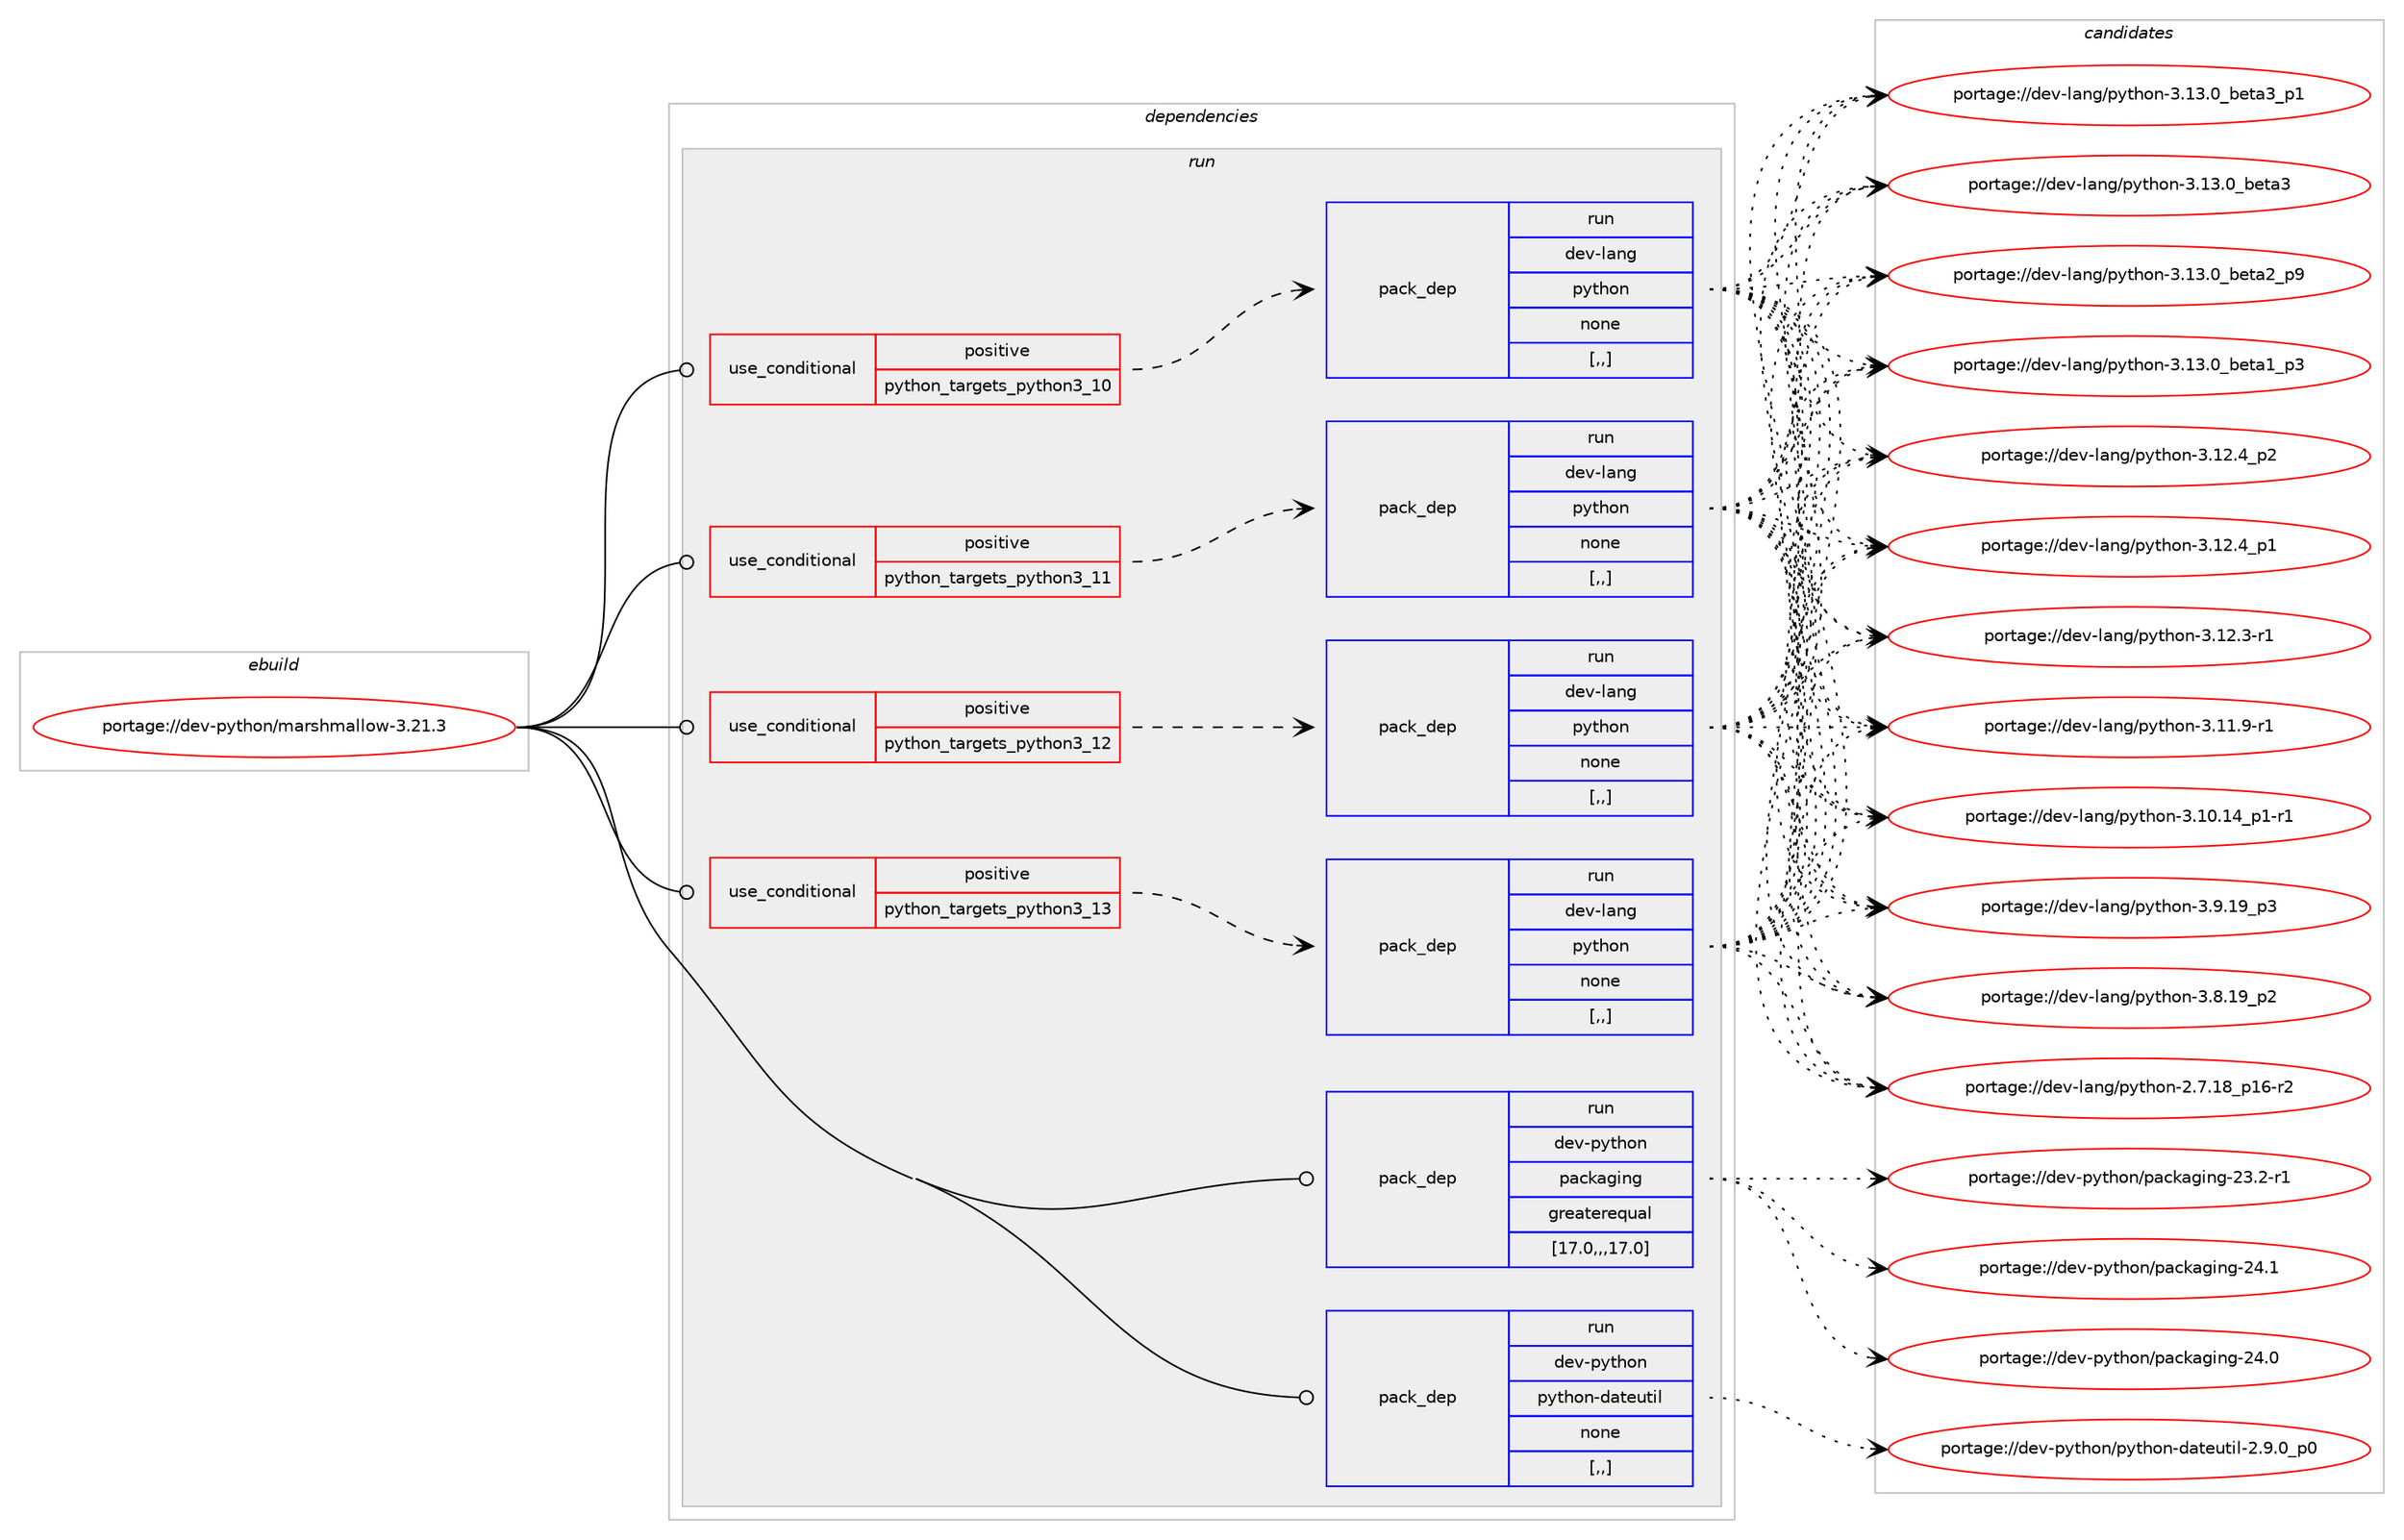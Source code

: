 digraph prolog {

# *************
# Graph options
# *************

newrank=true;
concentrate=true;
compound=true;
graph [rankdir=LR,fontname=Helvetica,fontsize=10,ranksep=1.5];#, ranksep=2.5, nodesep=0.2];
edge  [arrowhead=vee];
node  [fontname=Helvetica,fontsize=10];

# **********
# The ebuild
# **********

subgraph cluster_leftcol {
color=gray;
label=<<i>ebuild</i>>;
id [label="portage://dev-python/marshmallow-3.21.3", color=red, width=4, href="../dev-python/marshmallow-3.21.3.svg"];
}

# ****************
# The dependencies
# ****************

subgraph cluster_midcol {
color=gray;
label=<<i>dependencies</i>>;
subgraph cluster_compile {
fillcolor="#eeeeee";
style=filled;
label=<<i>compile</i>>;
}
subgraph cluster_compileandrun {
fillcolor="#eeeeee";
style=filled;
label=<<i>compile and run</i>>;
}
subgraph cluster_run {
fillcolor="#eeeeee";
style=filled;
label=<<i>run</i>>;
subgraph cond34548 {
dependency150464 [label=<<TABLE BORDER="0" CELLBORDER="1" CELLSPACING="0" CELLPADDING="4"><TR><TD ROWSPAN="3" CELLPADDING="10">use_conditional</TD></TR><TR><TD>positive</TD></TR><TR><TD>python_targets_python3_10</TD></TR></TABLE>>, shape=none, color=red];
subgraph pack114667 {
dependency150465 [label=<<TABLE BORDER="0" CELLBORDER="1" CELLSPACING="0" CELLPADDING="4" WIDTH="220"><TR><TD ROWSPAN="6" CELLPADDING="30">pack_dep</TD></TR><TR><TD WIDTH="110">run</TD></TR><TR><TD>dev-lang</TD></TR><TR><TD>python</TD></TR><TR><TD>none</TD></TR><TR><TD>[,,]</TD></TR></TABLE>>, shape=none, color=blue];
}
dependency150464:e -> dependency150465:w [weight=20,style="dashed",arrowhead="vee"];
}
id:e -> dependency150464:w [weight=20,style="solid",arrowhead="odot"];
subgraph cond34549 {
dependency150466 [label=<<TABLE BORDER="0" CELLBORDER="1" CELLSPACING="0" CELLPADDING="4"><TR><TD ROWSPAN="3" CELLPADDING="10">use_conditional</TD></TR><TR><TD>positive</TD></TR><TR><TD>python_targets_python3_11</TD></TR></TABLE>>, shape=none, color=red];
subgraph pack114668 {
dependency150467 [label=<<TABLE BORDER="0" CELLBORDER="1" CELLSPACING="0" CELLPADDING="4" WIDTH="220"><TR><TD ROWSPAN="6" CELLPADDING="30">pack_dep</TD></TR><TR><TD WIDTH="110">run</TD></TR><TR><TD>dev-lang</TD></TR><TR><TD>python</TD></TR><TR><TD>none</TD></TR><TR><TD>[,,]</TD></TR></TABLE>>, shape=none, color=blue];
}
dependency150466:e -> dependency150467:w [weight=20,style="dashed",arrowhead="vee"];
}
id:e -> dependency150466:w [weight=20,style="solid",arrowhead="odot"];
subgraph cond34550 {
dependency150468 [label=<<TABLE BORDER="0" CELLBORDER="1" CELLSPACING="0" CELLPADDING="4"><TR><TD ROWSPAN="3" CELLPADDING="10">use_conditional</TD></TR><TR><TD>positive</TD></TR><TR><TD>python_targets_python3_12</TD></TR></TABLE>>, shape=none, color=red];
subgraph pack114669 {
dependency150469 [label=<<TABLE BORDER="0" CELLBORDER="1" CELLSPACING="0" CELLPADDING="4" WIDTH="220"><TR><TD ROWSPAN="6" CELLPADDING="30">pack_dep</TD></TR><TR><TD WIDTH="110">run</TD></TR><TR><TD>dev-lang</TD></TR><TR><TD>python</TD></TR><TR><TD>none</TD></TR><TR><TD>[,,]</TD></TR></TABLE>>, shape=none, color=blue];
}
dependency150468:e -> dependency150469:w [weight=20,style="dashed",arrowhead="vee"];
}
id:e -> dependency150468:w [weight=20,style="solid",arrowhead="odot"];
subgraph cond34551 {
dependency150470 [label=<<TABLE BORDER="0" CELLBORDER="1" CELLSPACING="0" CELLPADDING="4"><TR><TD ROWSPAN="3" CELLPADDING="10">use_conditional</TD></TR><TR><TD>positive</TD></TR><TR><TD>python_targets_python3_13</TD></TR></TABLE>>, shape=none, color=red];
subgraph pack114670 {
dependency150471 [label=<<TABLE BORDER="0" CELLBORDER="1" CELLSPACING="0" CELLPADDING="4" WIDTH="220"><TR><TD ROWSPAN="6" CELLPADDING="30">pack_dep</TD></TR><TR><TD WIDTH="110">run</TD></TR><TR><TD>dev-lang</TD></TR><TR><TD>python</TD></TR><TR><TD>none</TD></TR><TR><TD>[,,]</TD></TR></TABLE>>, shape=none, color=blue];
}
dependency150470:e -> dependency150471:w [weight=20,style="dashed",arrowhead="vee"];
}
id:e -> dependency150470:w [weight=20,style="solid",arrowhead="odot"];
subgraph pack114671 {
dependency150472 [label=<<TABLE BORDER="0" CELLBORDER="1" CELLSPACING="0" CELLPADDING="4" WIDTH="220"><TR><TD ROWSPAN="6" CELLPADDING="30">pack_dep</TD></TR><TR><TD WIDTH="110">run</TD></TR><TR><TD>dev-python</TD></TR><TR><TD>packaging</TD></TR><TR><TD>greaterequal</TD></TR><TR><TD>[17.0,,,17.0]</TD></TR></TABLE>>, shape=none, color=blue];
}
id:e -> dependency150472:w [weight=20,style="solid",arrowhead="odot"];
subgraph pack114672 {
dependency150473 [label=<<TABLE BORDER="0" CELLBORDER="1" CELLSPACING="0" CELLPADDING="4" WIDTH="220"><TR><TD ROWSPAN="6" CELLPADDING="30">pack_dep</TD></TR><TR><TD WIDTH="110">run</TD></TR><TR><TD>dev-python</TD></TR><TR><TD>python-dateutil</TD></TR><TR><TD>none</TD></TR><TR><TD>[,,]</TD></TR></TABLE>>, shape=none, color=blue];
}
id:e -> dependency150473:w [weight=20,style="solid",arrowhead="odot"];
}
}

# **************
# The candidates
# **************

subgraph cluster_choices {
rank=same;
color=gray;
label=<<i>candidates</i>>;

subgraph choice114667 {
color=black;
nodesep=1;
choice10010111845108971101034711212111610411111045514649514648959810111697519511249 [label="portage://dev-lang/python-3.13.0_beta3_p1", color=red, width=4,href="../dev-lang/python-3.13.0_beta3_p1.svg"];
choice1001011184510897110103471121211161041111104551464951464895981011169751 [label="portage://dev-lang/python-3.13.0_beta3", color=red, width=4,href="../dev-lang/python-3.13.0_beta3.svg"];
choice10010111845108971101034711212111610411111045514649514648959810111697509511257 [label="portage://dev-lang/python-3.13.0_beta2_p9", color=red, width=4,href="../dev-lang/python-3.13.0_beta2_p9.svg"];
choice10010111845108971101034711212111610411111045514649514648959810111697499511251 [label="portage://dev-lang/python-3.13.0_beta1_p3", color=red, width=4,href="../dev-lang/python-3.13.0_beta1_p3.svg"];
choice100101118451089711010347112121116104111110455146495046529511250 [label="portage://dev-lang/python-3.12.4_p2", color=red, width=4,href="../dev-lang/python-3.12.4_p2.svg"];
choice100101118451089711010347112121116104111110455146495046529511249 [label="portage://dev-lang/python-3.12.4_p1", color=red, width=4,href="../dev-lang/python-3.12.4_p1.svg"];
choice100101118451089711010347112121116104111110455146495046514511449 [label="portage://dev-lang/python-3.12.3-r1", color=red, width=4,href="../dev-lang/python-3.12.3-r1.svg"];
choice100101118451089711010347112121116104111110455146494946574511449 [label="portage://dev-lang/python-3.11.9-r1", color=red, width=4,href="../dev-lang/python-3.11.9-r1.svg"];
choice100101118451089711010347112121116104111110455146494846495295112494511449 [label="portage://dev-lang/python-3.10.14_p1-r1", color=red, width=4,href="../dev-lang/python-3.10.14_p1-r1.svg"];
choice100101118451089711010347112121116104111110455146574649579511251 [label="portage://dev-lang/python-3.9.19_p3", color=red, width=4,href="../dev-lang/python-3.9.19_p3.svg"];
choice100101118451089711010347112121116104111110455146564649579511250 [label="portage://dev-lang/python-3.8.19_p2", color=red, width=4,href="../dev-lang/python-3.8.19_p2.svg"];
choice100101118451089711010347112121116104111110455046554649569511249544511450 [label="portage://dev-lang/python-2.7.18_p16-r2", color=red, width=4,href="../dev-lang/python-2.7.18_p16-r2.svg"];
dependency150465:e -> choice10010111845108971101034711212111610411111045514649514648959810111697519511249:w [style=dotted,weight="100"];
dependency150465:e -> choice1001011184510897110103471121211161041111104551464951464895981011169751:w [style=dotted,weight="100"];
dependency150465:e -> choice10010111845108971101034711212111610411111045514649514648959810111697509511257:w [style=dotted,weight="100"];
dependency150465:e -> choice10010111845108971101034711212111610411111045514649514648959810111697499511251:w [style=dotted,weight="100"];
dependency150465:e -> choice100101118451089711010347112121116104111110455146495046529511250:w [style=dotted,weight="100"];
dependency150465:e -> choice100101118451089711010347112121116104111110455146495046529511249:w [style=dotted,weight="100"];
dependency150465:e -> choice100101118451089711010347112121116104111110455146495046514511449:w [style=dotted,weight="100"];
dependency150465:e -> choice100101118451089711010347112121116104111110455146494946574511449:w [style=dotted,weight="100"];
dependency150465:e -> choice100101118451089711010347112121116104111110455146494846495295112494511449:w [style=dotted,weight="100"];
dependency150465:e -> choice100101118451089711010347112121116104111110455146574649579511251:w [style=dotted,weight="100"];
dependency150465:e -> choice100101118451089711010347112121116104111110455146564649579511250:w [style=dotted,weight="100"];
dependency150465:e -> choice100101118451089711010347112121116104111110455046554649569511249544511450:w [style=dotted,weight="100"];
}
subgraph choice114668 {
color=black;
nodesep=1;
choice10010111845108971101034711212111610411111045514649514648959810111697519511249 [label="portage://dev-lang/python-3.13.0_beta3_p1", color=red, width=4,href="../dev-lang/python-3.13.0_beta3_p1.svg"];
choice1001011184510897110103471121211161041111104551464951464895981011169751 [label="portage://dev-lang/python-3.13.0_beta3", color=red, width=4,href="../dev-lang/python-3.13.0_beta3.svg"];
choice10010111845108971101034711212111610411111045514649514648959810111697509511257 [label="portage://dev-lang/python-3.13.0_beta2_p9", color=red, width=4,href="../dev-lang/python-3.13.0_beta2_p9.svg"];
choice10010111845108971101034711212111610411111045514649514648959810111697499511251 [label="portage://dev-lang/python-3.13.0_beta1_p3", color=red, width=4,href="../dev-lang/python-3.13.0_beta1_p3.svg"];
choice100101118451089711010347112121116104111110455146495046529511250 [label="portage://dev-lang/python-3.12.4_p2", color=red, width=4,href="../dev-lang/python-3.12.4_p2.svg"];
choice100101118451089711010347112121116104111110455146495046529511249 [label="portage://dev-lang/python-3.12.4_p1", color=red, width=4,href="../dev-lang/python-3.12.4_p1.svg"];
choice100101118451089711010347112121116104111110455146495046514511449 [label="portage://dev-lang/python-3.12.3-r1", color=red, width=4,href="../dev-lang/python-3.12.3-r1.svg"];
choice100101118451089711010347112121116104111110455146494946574511449 [label="portage://dev-lang/python-3.11.9-r1", color=red, width=4,href="../dev-lang/python-3.11.9-r1.svg"];
choice100101118451089711010347112121116104111110455146494846495295112494511449 [label="portage://dev-lang/python-3.10.14_p1-r1", color=red, width=4,href="../dev-lang/python-3.10.14_p1-r1.svg"];
choice100101118451089711010347112121116104111110455146574649579511251 [label="portage://dev-lang/python-3.9.19_p3", color=red, width=4,href="../dev-lang/python-3.9.19_p3.svg"];
choice100101118451089711010347112121116104111110455146564649579511250 [label="portage://dev-lang/python-3.8.19_p2", color=red, width=4,href="../dev-lang/python-3.8.19_p2.svg"];
choice100101118451089711010347112121116104111110455046554649569511249544511450 [label="portage://dev-lang/python-2.7.18_p16-r2", color=red, width=4,href="../dev-lang/python-2.7.18_p16-r2.svg"];
dependency150467:e -> choice10010111845108971101034711212111610411111045514649514648959810111697519511249:w [style=dotted,weight="100"];
dependency150467:e -> choice1001011184510897110103471121211161041111104551464951464895981011169751:w [style=dotted,weight="100"];
dependency150467:e -> choice10010111845108971101034711212111610411111045514649514648959810111697509511257:w [style=dotted,weight="100"];
dependency150467:e -> choice10010111845108971101034711212111610411111045514649514648959810111697499511251:w [style=dotted,weight="100"];
dependency150467:e -> choice100101118451089711010347112121116104111110455146495046529511250:w [style=dotted,weight="100"];
dependency150467:e -> choice100101118451089711010347112121116104111110455146495046529511249:w [style=dotted,weight="100"];
dependency150467:e -> choice100101118451089711010347112121116104111110455146495046514511449:w [style=dotted,weight="100"];
dependency150467:e -> choice100101118451089711010347112121116104111110455146494946574511449:w [style=dotted,weight="100"];
dependency150467:e -> choice100101118451089711010347112121116104111110455146494846495295112494511449:w [style=dotted,weight="100"];
dependency150467:e -> choice100101118451089711010347112121116104111110455146574649579511251:w [style=dotted,weight="100"];
dependency150467:e -> choice100101118451089711010347112121116104111110455146564649579511250:w [style=dotted,weight="100"];
dependency150467:e -> choice100101118451089711010347112121116104111110455046554649569511249544511450:w [style=dotted,weight="100"];
}
subgraph choice114669 {
color=black;
nodesep=1;
choice10010111845108971101034711212111610411111045514649514648959810111697519511249 [label="portage://dev-lang/python-3.13.0_beta3_p1", color=red, width=4,href="../dev-lang/python-3.13.0_beta3_p1.svg"];
choice1001011184510897110103471121211161041111104551464951464895981011169751 [label="portage://dev-lang/python-3.13.0_beta3", color=red, width=4,href="../dev-lang/python-3.13.0_beta3.svg"];
choice10010111845108971101034711212111610411111045514649514648959810111697509511257 [label="portage://dev-lang/python-3.13.0_beta2_p9", color=red, width=4,href="../dev-lang/python-3.13.0_beta2_p9.svg"];
choice10010111845108971101034711212111610411111045514649514648959810111697499511251 [label="portage://dev-lang/python-3.13.0_beta1_p3", color=red, width=4,href="../dev-lang/python-3.13.0_beta1_p3.svg"];
choice100101118451089711010347112121116104111110455146495046529511250 [label="portage://dev-lang/python-3.12.4_p2", color=red, width=4,href="../dev-lang/python-3.12.4_p2.svg"];
choice100101118451089711010347112121116104111110455146495046529511249 [label="portage://dev-lang/python-3.12.4_p1", color=red, width=4,href="../dev-lang/python-3.12.4_p1.svg"];
choice100101118451089711010347112121116104111110455146495046514511449 [label="portage://dev-lang/python-3.12.3-r1", color=red, width=4,href="../dev-lang/python-3.12.3-r1.svg"];
choice100101118451089711010347112121116104111110455146494946574511449 [label="portage://dev-lang/python-3.11.9-r1", color=red, width=4,href="../dev-lang/python-3.11.9-r1.svg"];
choice100101118451089711010347112121116104111110455146494846495295112494511449 [label="portage://dev-lang/python-3.10.14_p1-r1", color=red, width=4,href="../dev-lang/python-3.10.14_p1-r1.svg"];
choice100101118451089711010347112121116104111110455146574649579511251 [label="portage://dev-lang/python-3.9.19_p3", color=red, width=4,href="../dev-lang/python-3.9.19_p3.svg"];
choice100101118451089711010347112121116104111110455146564649579511250 [label="portage://dev-lang/python-3.8.19_p2", color=red, width=4,href="../dev-lang/python-3.8.19_p2.svg"];
choice100101118451089711010347112121116104111110455046554649569511249544511450 [label="portage://dev-lang/python-2.7.18_p16-r2", color=red, width=4,href="../dev-lang/python-2.7.18_p16-r2.svg"];
dependency150469:e -> choice10010111845108971101034711212111610411111045514649514648959810111697519511249:w [style=dotted,weight="100"];
dependency150469:e -> choice1001011184510897110103471121211161041111104551464951464895981011169751:w [style=dotted,weight="100"];
dependency150469:e -> choice10010111845108971101034711212111610411111045514649514648959810111697509511257:w [style=dotted,weight="100"];
dependency150469:e -> choice10010111845108971101034711212111610411111045514649514648959810111697499511251:w [style=dotted,weight="100"];
dependency150469:e -> choice100101118451089711010347112121116104111110455146495046529511250:w [style=dotted,weight="100"];
dependency150469:e -> choice100101118451089711010347112121116104111110455146495046529511249:w [style=dotted,weight="100"];
dependency150469:e -> choice100101118451089711010347112121116104111110455146495046514511449:w [style=dotted,weight="100"];
dependency150469:e -> choice100101118451089711010347112121116104111110455146494946574511449:w [style=dotted,weight="100"];
dependency150469:e -> choice100101118451089711010347112121116104111110455146494846495295112494511449:w [style=dotted,weight="100"];
dependency150469:e -> choice100101118451089711010347112121116104111110455146574649579511251:w [style=dotted,weight="100"];
dependency150469:e -> choice100101118451089711010347112121116104111110455146564649579511250:w [style=dotted,weight="100"];
dependency150469:e -> choice100101118451089711010347112121116104111110455046554649569511249544511450:w [style=dotted,weight="100"];
}
subgraph choice114670 {
color=black;
nodesep=1;
choice10010111845108971101034711212111610411111045514649514648959810111697519511249 [label="portage://dev-lang/python-3.13.0_beta3_p1", color=red, width=4,href="../dev-lang/python-3.13.0_beta3_p1.svg"];
choice1001011184510897110103471121211161041111104551464951464895981011169751 [label="portage://dev-lang/python-3.13.0_beta3", color=red, width=4,href="../dev-lang/python-3.13.0_beta3.svg"];
choice10010111845108971101034711212111610411111045514649514648959810111697509511257 [label="portage://dev-lang/python-3.13.0_beta2_p9", color=red, width=4,href="../dev-lang/python-3.13.0_beta2_p9.svg"];
choice10010111845108971101034711212111610411111045514649514648959810111697499511251 [label="portage://dev-lang/python-3.13.0_beta1_p3", color=red, width=4,href="../dev-lang/python-3.13.0_beta1_p3.svg"];
choice100101118451089711010347112121116104111110455146495046529511250 [label="portage://dev-lang/python-3.12.4_p2", color=red, width=4,href="../dev-lang/python-3.12.4_p2.svg"];
choice100101118451089711010347112121116104111110455146495046529511249 [label="portage://dev-lang/python-3.12.4_p1", color=red, width=4,href="../dev-lang/python-3.12.4_p1.svg"];
choice100101118451089711010347112121116104111110455146495046514511449 [label="portage://dev-lang/python-3.12.3-r1", color=red, width=4,href="../dev-lang/python-3.12.3-r1.svg"];
choice100101118451089711010347112121116104111110455146494946574511449 [label="portage://dev-lang/python-3.11.9-r1", color=red, width=4,href="../dev-lang/python-3.11.9-r1.svg"];
choice100101118451089711010347112121116104111110455146494846495295112494511449 [label="portage://dev-lang/python-3.10.14_p1-r1", color=red, width=4,href="../dev-lang/python-3.10.14_p1-r1.svg"];
choice100101118451089711010347112121116104111110455146574649579511251 [label="portage://dev-lang/python-3.9.19_p3", color=red, width=4,href="../dev-lang/python-3.9.19_p3.svg"];
choice100101118451089711010347112121116104111110455146564649579511250 [label="portage://dev-lang/python-3.8.19_p2", color=red, width=4,href="../dev-lang/python-3.8.19_p2.svg"];
choice100101118451089711010347112121116104111110455046554649569511249544511450 [label="portage://dev-lang/python-2.7.18_p16-r2", color=red, width=4,href="../dev-lang/python-2.7.18_p16-r2.svg"];
dependency150471:e -> choice10010111845108971101034711212111610411111045514649514648959810111697519511249:w [style=dotted,weight="100"];
dependency150471:e -> choice1001011184510897110103471121211161041111104551464951464895981011169751:w [style=dotted,weight="100"];
dependency150471:e -> choice10010111845108971101034711212111610411111045514649514648959810111697509511257:w [style=dotted,weight="100"];
dependency150471:e -> choice10010111845108971101034711212111610411111045514649514648959810111697499511251:w [style=dotted,weight="100"];
dependency150471:e -> choice100101118451089711010347112121116104111110455146495046529511250:w [style=dotted,weight="100"];
dependency150471:e -> choice100101118451089711010347112121116104111110455146495046529511249:w [style=dotted,weight="100"];
dependency150471:e -> choice100101118451089711010347112121116104111110455146495046514511449:w [style=dotted,weight="100"];
dependency150471:e -> choice100101118451089711010347112121116104111110455146494946574511449:w [style=dotted,weight="100"];
dependency150471:e -> choice100101118451089711010347112121116104111110455146494846495295112494511449:w [style=dotted,weight="100"];
dependency150471:e -> choice100101118451089711010347112121116104111110455146574649579511251:w [style=dotted,weight="100"];
dependency150471:e -> choice100101118451089711010347112121116104111110455146564649579511250:w [style=dotted,weight="100"];
dependency150471:e -> choice100101118451089711010347112121116104111110455046554649569511249544511450:w [style=dotted,weight="100"];
}
subgraph choice114671 {
color=black;
nodesep=1;
choice10010111845112121116104111110471129799107971031051101034550524649 [label="portage://dev-python/packaging-24.1", color=red, width=4,href="../dev-python/packaging-24.1.svg"];
choice10010111845112121116104111110471129799107971031051101034550524648 [label="portage://dev-python/packaging-24.0", color=red, width=4,href="../dev-python/packaging-24.0.svg"];
choice100101118451121211161041111104711297991079710310511010345505146504511449 [label="portage://dev-python/packaging-23.2-r1", color=red, width=4,href="../dev-python/packaging-23.2-r1.svg"];
dependency150472:e -> choice10010111845112121116104111110471129799107971031051101034550524649:w [style=dotted,weight="100"];
dependency150472:e -> choice10010111845112121116104111110471129799107971031051101034550524648:w [style=dotted,weight="100"];
dependency150472:e -> choice100101118451121211161041111104711297991079710310511010345505146504511449:w [style=dotted,weight="100"];
}
subgraph choice114672 {
color=black;
nodesep=1;
choice100101118451121211161041111104711212111610411111045100971161011171161051084550465746489511248 [label="portage://dev-python/python-dateutil-2.9.0_p0", color=red, width=4,href="../dev-python/python-dateutil-2.9.0_p0.svg"];
dependency150473:e -> choice100101118451121211161041111104711212111610411111045100971161011171161051084550465746489511248:w [style=dotted,weight="100"];
}
}

}
